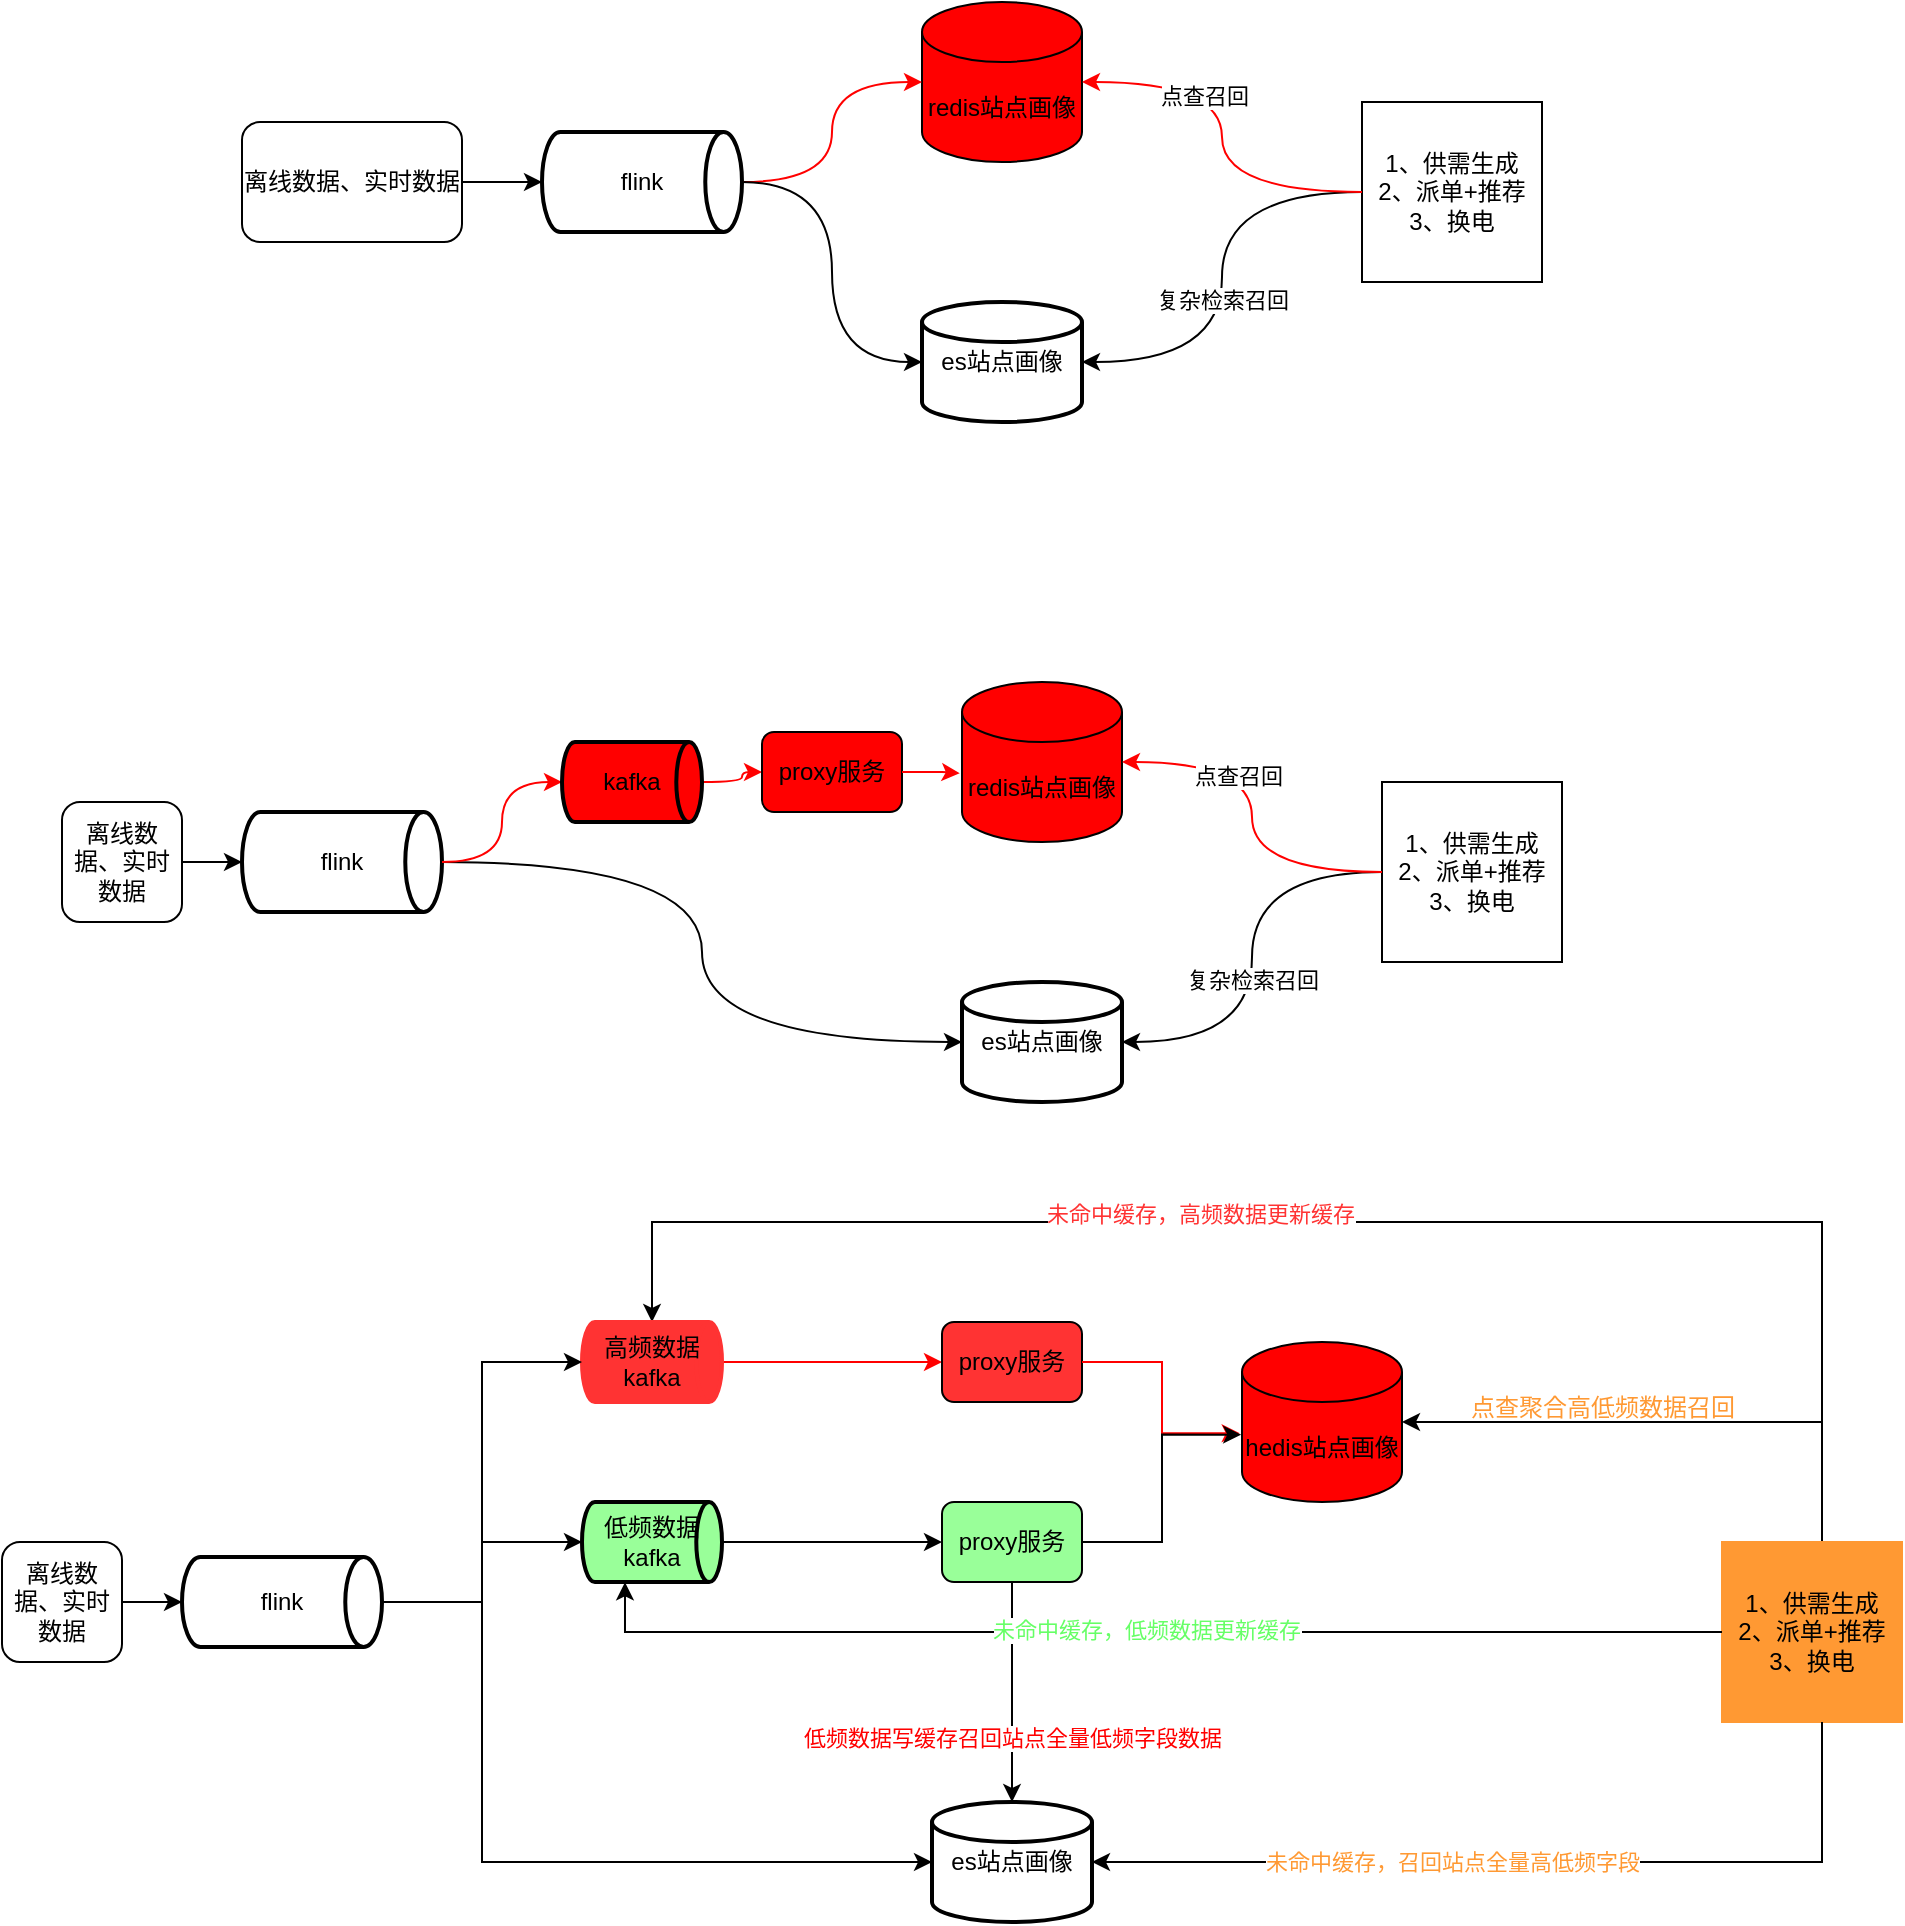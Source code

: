 <mxfile version="23.1.1" type="github">
  <diagram name="Page-1" id="S1rUACISWY6sOPMUhKgR">
    <mxGraphModel dx="1488" dy="817" grid="1" gridSize="10" guides="1" tooltips="1" connect="1" arrows="1" fold="1" page="1" pageScale="1" pageWidth="850" pageHeight="1100" math="0" shadow="0">
      <root>
        <mxCell id="0" />
        <mxCell id="1" parent="0" />
        <mxCell id="gFvDrg3oWhb2z8PfJJtu-1" value="离线数据、实时数据" style="rounded=1;whiteSpace=wrap;html=1;" parent="1" vertex="1">
          <mxGeometry x="130" y="90" width="110" height="60" as="geometry" />
        </mxCell>
        <mxCell id="gFvDrg3oWhb2z8PfJJtu-2" value="redis站点画像" style="shape=cylinder3;whiteSpace=wrap;html=1;boundedLbl=1;backgroundOutline=1;size=15;fillColor=#FF0000;" parent="1" vertex="1">
          <mxGeometry x="470" y="30" width="80" height="80" as="geometry" />
        </mxCell>
        <mxCell id="gFvDrg3oWhb2z8PfJJtu-6" value="flink" style="strokeWidth=2;html=1;shape=mxgraph.flowchart.direct_data;whiteSpace=wrap;" parent="1" vertex="1">
          <mxGeometry x="280" y="95" width="100" height="50" as="geometry" />
        </mxCell>
        <mxCell id="gFvDrg3oWhb2z8PfJJtu-7" value="es站点画像" style="strokeWidth=2;html=1;shape=mxgraph.flowchart.database;whiteSpace=wrap;" parent="1" vertex="1">
          <mxGeometry x="470" y="180" width="80" height="60" as="geometry" />
        </mxCell>
        <mxCell id="gFvDrg3oWhb2z8PfJJtu-8" style="edgeStyle=orthogonalEdgeStyle;rounded=0;orthogonalLoop=1;jettySize=auto;html=1;entryX=0;entryY=0.5;entryDx=0;entryDy=0;entryPerimeter=0;" parent="1" source="gFvDrg3oWhb2z8PfJJtu-1" target="gFvDrg3oWhb2z8PfJJtu-6" edge="1">
          <mxGeometry relative="1" as="geometry" />
        </mxCell>
        <mxCell id="gFvDrg3oWhb2z8PfJJtu-9" style="edgeStyle=orthogonalEdgeStyle;rounded=0;orthogonalLoop=1;jettySize=auto;html=1;entryX=0;entryY=0.5;entryDx=0;entryDy=0;entryPerimeter=0;curved=1;strokeColor=#FF0000;" parent="1" source="gFvDrg3oWhb2z8PfJJtu-6" target="gFvDrg3oWhb2z8PfJJtu-2" edge="1">
          <mxGeometry relative="1" as="geometry" />
        </mxCell>
        <mxCell id="gFvDrg3oWhb2z8PfJJtu-10" style="edgeStyle=orthogonalEdgeStyle;rounded=0;orthogonalLoop=1;jettySize=auto;html=1;entryX=0;entryY=0.5;entryDx=0;entryDy=0;entryPerimeter=0;curved=1;" parent="1" source="gFvDrg3oWhb2z8PfJJtu-6" target="gFvDrg3oWhb2z8PfJJtu-7" edge="1">
          <mxGeometry relative="1" as="geometry" />
        </mxCell>
        <mxCell id="sL05nYkXovJ7XhGZHYJO-1" value="1、供需生成&lt;br&gt;2、派单+推荐&lt;br&gt;3、换电" style="whiteSpace=wrap;html=1;aspect=fixed;" parent="1" vertex="1">
          <mxGeometry x="690" y="80" width="90" height="90" as="geometry" />
        </mxCell>
        <mxCell id="sL05nYkXovJ7XhGZHYJO-3" style="edgeStyle=orthogonalEdgeStyle;rounded=0;orthogonalLoop=1;jettySize=auto;html=1;entryX=1;entryY=0.5;entryDx=0;entryDy=0;entryPerimeter=0;curved=1;" parent="1" source="sL05nYkXovJ7XhGZHYJO-1" target="gFvDrg3oWhb2z8PfJJtu-7" edge="1">
          <mxGeometry relative="1" as="geometry" />
        </mxCell>
        <mxCell id="sL05nYkXovJ7XhGZHYJO-6" value="复杂检索召回" style="edgeLabel;html=1;align=center;verticalAlign=middle;resizable=0;points=[];" parent="sL05nYkXovJ7XhGZHYJO-3" vertex="1" connectable="0">
          <mxGeometry x="0.102" relative="1" as="geometry">
            <mxPoint as="offset" />
          </mxGeometry>
        </mxCell>
        <mxCell id="sL05nYkXovJ7XhGZHYJO-4" style="edgeStyle=orthogonalEdgeStyle;rounded=0;orthogonalLoop=1;jettySize=auto;html=1;entryX=1;entryY=0.5;entryDx=0;entryDy=0;entryPerimeter=0;curved=1;strokeColor=#FF0000;" parent="1" source="sL05nYkXovJ7XhGZHYJO-1" target="gFvDrg3oWhb2z8PfJJtu-2" edge="1">
          <mxGeometry relative="1" as="geometry" />
        </mxCell>
        <mxCell id="sL05nYkXovJ7XhGZHYJO-5" value="点查召回" style="edgeLabel;html=1;align=center;verticalAlign=middle;resizable=0;points=[];" parent="sL05nYkXovJ7XhGZHYJO-4" vertex="1" connectable="0">
          <mxGeometry x="0.379" y="7" relative="1" as="geometry">
            <mxPoint as="offset" />
          </mxGeometry>
        </mxCell>
        <mxCell id="sL05nYkXovJ7XhGZHYJO-7" value="离线数据、实时数据" style="rounded=1;whiteSpace=wrap;html=1;" parent="1" vertex="1">
          <mxGeometry x="40" y="430" width="60" height="60" as="geometry" />
        </mxCell>
        <mxCell id="sL05nYkXovJ7XhGZHYJO-8" value="redis站点画像" style="shape=cylinder3;whiteSpace=wrap;html=1;boundedLbl=1;backgroundOutline=1;size=15;fillColor=#FF0000;" parent="1" vertex="1">
          <mxGeometry x="490" y="370" width="80" height="80" as="geometry" />
        </mxCell>
        <mxCell id="sL05nYkXovJ7XhGZHYJO-29" style="edgeStyle=orthogonalEdgeStyle;rounded=0;orthogonalLoop=1;jettySize=auto;html=1;entryX=0;entryY=0.5;entryDx=0;entryDy=0;curved=1;strokeColor=#FF0000;" parent="1" source="LELnqXxCutg6XEGlt6p9-1" target="sL05nYkXovJ7XhGZHYJO-28" edge="1">
          <mxGeometry relative="1" as="geometry" />
        </mxCell>
        <mxCell id="sL05nYkXovJ7XhGZHYJO-9" value="flink" style="strokeWidth=2;html=1;shape=mxgraph.flowchart.direct_data;whiteSpace=wrap;" parent="1" vertex="1">
          <mxGeometry x="130" y="435" width="100" height="50" as="geometry" />
        </mxCell>
        <mxCell id="sL05nYkXovJ7XhGZHYJO-10" value="es站点画像" style="strokeWidth=2;html=1;shape=mxgraph.flowchart.database;whiteSpace=wrap;" parent="1" vertex="1">
          <mxGeometry x="490" y="520" width="80" height="60" as="geometry" />
        </mxCell>
        <mxCell id="sL05nYkXovJ7XhGZHYJO-11" style="edgeStyle=orthogonalEdgeStyle;rounded=0;orthogonalLoop=1;jettySize=auto;html=1;entryX=0;entryY=0.5;entryDx=0;entryDy=0;entryPerimeter=0;" parent="1" source="sL05nYkXovJ7XhGZHYJO-7" target="sL05nYkXovJ7XhGZHYJO-9" edge="1">
          <mxGeometry relative="1" as="geometry" />
        </mxCell>
        <mxCell id="sL05nYkXovJ7XhGZHYJO-13" style="edgeStyle=orthogonalEdgeStyle;rounded=0;orthogonalLoop=1;jettySize=auto;html=1;entryX=0;entryY=0.5;entryDx=0;entryDy=0;entryPerimeter=0;curved=1;" parent="1" source="sL05nYkXovJ7XhGZHYJO-9" target="sL05nYkXovJ7XhGZHYJO-10" edge="1">
          <mxGeometry relative="1" as="geometry" />
        </mxCell>
        <mxCell id="sL05nYkXovJ7XhGZHYJO-14" value="1、供需生成&lt;br&gt;2、派单+推荐&lt;br&gt;3、换电" style="whiteSpace=wrap;html=1;aspect=fixed;" parent="1" vertex="1">
          <mxGeometry x="700" y="420" width="90" height="90" as="geometry" />
        </mxCell>
        <mxCell id="sL05nYkXovJ7XhGZHYJO-15" style="edgeStyle=orthogonalEdgeStyle;rounded=0;orthogonalLoop=1;jettySize=auto;html=1;entryX=1;entryY=0.5;entryDx=0;entryDy=0;entryPerimeter=0;curved=1;" parent="1" source="sL05nYkXovJ7XhGZHYJO-14" target="sL05nYkXovJ7XhGZHYJO-10" edge="1">
          <mxGeometry relative="1" as="geometry" />
        </mxCell>
        <mxCell id="sL05nYkXovJ7XhGZHYJO-16" value="复杂检索召回" style="edgeLabel;html=1;align=center;verticalAlign=middle;resizable=0;points=[];" parent="sL05nYkXovJ7XhGZHYJO-15" vertex="1" connectable="0">
          <mxGeometry x="0.102" relative="1" as="geometry">
            <mxPoint as="offset" />
          </mxGeometry>
        </mxCell>
        <mxCell id="sL05nYkXovJ7XhGZHYJO-17" style="edgeStyle=orthogonalEdgeStyle;rounded=0;orthogonalLoop=1;jettySize=auto;html=1;entryX=1;entryY=0.5;entryDx=0;entryDy=0;entryPerimeter=0;curved=1;strokeColor=#FF0000;" parent="1" source="sL05nYkXovJ7XhGZHYJO-14" target="sL05nYkXovJ7XhGZHYJO-8" edge="1">
          <mxGeometry relative="1" as="geometry" />
        </mxCell>
        <mxCell id="sL05nYkXovJ7XhGZHYJO-18" value="点查召回" style="edgeLabel;html=1;align=center;verticalAlign=middle;resizable=0;points=[];" parent="sL05nYkXovJ7XhGZHYJO-17" vertex="1" connectable="0">
          <mxGeometry x="0.379" y="7" relative="1" as="geometry">
            <mxPoint as="offset" />
          </mxGeometry>
        </mxCell>
        <mxCell id="sL05nYkXovJ7XhGZHYJO-28" value="proxy服务" style="rounded=1;whiteSpace=wrap;html=1;fillColor=#FF0000;" parent="1" vertex="1">
          <mxGeometry x="390" y="395" width="70" height="40" as="geometry" />
        </mxCell>
        <mxCell id="sL05nYkXovJ7XhGZHYJO-31" style="edgeStyle=orthogonalEdgeStyle;rounded=0;orthogonalLoop=1;jettySize=auto;html=1;entryX=-0.014;entryY=0.57;entryDx=0;entryDy=0;entryPerimeter=0;strokeColor=#FF0000;" parent="1" source="sL05nYkXovJ7XhGZHYJO-28" target="sL05nYkXovJ7XhGZHYJO-8" edge="1">
          <mxGeometry relative="1" as="geometry" />
        </mxCell>
        <mxCell id="LELnqXxCutg6XEGlt6p9-2" value="" style="edgeStyle=orthogonalEdgeStyle;rounded=0;orthogonalLoop=1;jettySize=auto;html=1;entryX=0;entryY=0.5;entryDx=0;entryDy=0;curved=1;strokeColor=#FF0000;" parent="1" source="sL05nYkXovJ7XhGZHYJO-9" target="LELnqXxCutg6XEGlt6p9-1" edge="1">
          <mxGeometry relative="1" as="geometry">
            <mxPoint x="230" y="460" as="sourcePoint" />
            <mxPoint x="360" y="415" as="targetPoint" />
          </mxGeometry>
        </mxCell>
        <mxCell id="LELnqXxCutg6XEGlt6p9-1" value="kafka" style="strokeWidth=2;html=1;shape=mxgraph.flowchart.direct_data;whiteSpace=wrap;fillColor=#FF0000;" parent="1" vertex="1">
          <mxGeometry x="290" y="400" width="70" height="40" as="geometry" />
        </mxCell>
        <mxCell id="JjKUXy3HaD7UEp5rCnlF-1" value="离线数据、实时数据" style="rounded=1;whiteSpace=wrap;html=1;" parent="1" vertex="1">
          <mxGeometry x="10" y="800" width="60" height="60" as="geometry" />
        </mxCell>
        <mxCell id="JjKUXy3HaD7UEp5rCnlF-2" value="hedis站点画像" style="shape=cylinder3;whiteSpace=wrap;html=1;boundedLbl=1;backgroundOutline=1;size=15;fillColor=#FF0000;" parent="1" vertex="1">
          <mxGeometry x="630" y="700" width="80" height="80" as="geometry" />
        </mxCell>
        <mxCell id="JjKUXy3HaD7UEp5rCnlF-3" style="edgeStyle=orthogonalEdgeStyle;rounded=0;orthogonalLoop=1;jettySize=auto;html=1;entryX=0;entryY=0.5;entryDx=0;entryDy=0;curved=1;strokeColor=#FF0000;" parent="1" source="JjKUXy3HaD7UEp5rCnlF-16" target="JjKUXy3HaD7UEp5rCnlF-13" edge="1">
          <mxGeometry relative="1" as="geometry" />
        </mxCell>
        <mxCell id="JjKUXy3HaD7UEp5rCnlF-4" value="flink" style="strokeWidth=2;html=1;shape=mxgraph.flowchart.direct_data;whiteSpace=wrap;" parent="1" vertex="1">
          <mxGeometry x="100" y="807.5" width="100" height="45" as="geometry" />
        </mxCell>
        <mxCell id="JjKUXy3HaD7UEp5rCnlF-5" value="es站点画像" style="strokeWidth=2;html=1;shape=mxgraph.flowchart.database;whiteSpace=wrap;" parent="1" vertex="1">
          <mxGeometry x="475" y="930" width="80" height="60" as="geometry" />
        </mxCell>
        <mxCell id="JjKUXy3HaD7UEp5rCnlF-6" style="edgeStyle=orthogonalEdgeStyle;rounded=0;orthogonalLoop=1;jettySize=auto;html=1;entryX=0;entryY=0.5;entryDx=0;entryDy=0;entryPerimeter=0;" parent="1" source="JjKUXy3HaD7UEp5rCnlF-1" target="JjKUXy3HaD7UEp5rCnlF-4" edge="1">
          <mxGeometry relative="1" as="geometry" />
        </mxCell>
        <mxCell id="jUp1MN6hgcdxJVd2CNAe-13" style="edgeStyle=orthogonalEdgeStyle;rounded=0;orthogonalLoop=1;jettySize=auto;html=1;entryX=0.5;entryY=0;entryDx=0;entryDy=0;entryPerimeter=0;" parent="1" source="JjKUXy3HaD7UEp5rCnlF-8" target="JjKUXy3HaD7UEp5rCnlF-16" edge="1">
          <mxGeometry relative="1" as="geometry">
            <Array as="points">
              <mxPoint x="920" y="640" />
              <mxPoint x="335" y="640" />
            </Array>
          </mxGeometry>
        </mxCell>
        <mxCell id="t0VUrO4ShJZMhkDMtAg_-2" value="&lt;font color=&quot;#ff3333&quot;&gt;未命中缓存，高频数据更新缓存&lt;/font&gt;" style="edgeLabel;html=1;align=center;verticalAlign=middle;resizable=0;points=[];" parent="jUp1MN6hgcdxJVd2CNAe-13" vertex="1" connectable="0">
          <mxGeometry x="0.185" y="-4" relative="1" as="geometry">
            <mxPoint as="offset" />
          </mxGeometry>
        </mxCell>
        <mxCell id="jUp1MN6hgcdxJVd2CNAe-22" style="edgeStyle=orthogonalEdgeStyle;rounded=0;orthogonalLoop=1;jettySize=auto;html=1;entryX=1;entryY=0.5;entryDx=0;entryDy=0;entryPerimeter=0;" parent="1" source="JjKUXy3HaD7UEp5rCnlF-8" target="JjKUXy3HaD7UEp5rCnlF-2" edge="1">
          <mxGeometry relative="1" as="geometry">
            <Array as="points">
              <mxPoint x="920" y="740" />
            </Array>
          </mxGeometry>
        </mxCell>
        <mxCell id="JjKUXy3HaD7UEp5rCnlF-8" value="1、供需生成&lt;br&gt;2、派单+推荐&lt;br&gt;3、换电" style="whiteSpace=wrap;html=1;aspect=fixed;strokeColor=#FF9933;fillColor=#FF9933;" parent="1" vertex="1">
          <mxGeometry x="870" y="800" width="90" height="90" as="geometry" />
        </mxCell>
        <mxCell id="JjKUXy3HaD7UEp5rCnlF-13" value="proxy服务" style="rounded=1;whiteSpace=wrap;html=1;fillColor=#FF3333;" parent="1" vertex="1">
          <mxGeometry x="480" y="690" width="70" height="40" as="geometry" />
        </mxCell>
        <mxCell id="JjKUXy3HaD7UEp5rCnlF-14" style="edgeStyle=orthogonalEdgeStyle;rounded=0;orthogonalLoop=1;jettySize=auto;html=1;entryX=-0.014;entryY=0.57;entryDx=0;entryDy=0;entryPerimeter=0;strokeColor=#FF0000;" parent="1" source="JjKUXy3HaD7UEp5rCnlF-13" target="JjKUXy3HaD7UEp5rCnlF-2" edge="1">
          <mxGeometry relative="1" as="geometry" />
        </mxCell>
        <mxCell id="JjKUXy3HaD7UEp5rCnlF-16" value="高频数据kafka" style="strokeWidth=2;html=1;shape=mxgraph.flowchart.direct_data;whiteSpace=wrap;fillColor=#FF3333;strokeColor=#FF3333;" parent="1" vertex="1">
          <mxGeometry x="300" y="690" width="70" height="40" as="geometry" />
        </mxCell>
        <mxCell id="jUp1MN6hgcdxJVd2CNAe-2" style="edgeStyle=orthogonalEdgeStyle;rounded=0;orthogonalLoop=1;jettySize=auto;html=1;entryX=0;entryY=0.5;entryDx=0;entryDy=0;entryPerimeter=0;" parent="1" source="JjKUXy3HaD7UEp5rCnlF-4" target="JjKUXy3HaD7UEp5rCnlF-5" edge="1">
          <mxGeometry relative="1" as="geometry">
            <Array as="points">
              <mxPoint x="250" y="830" />
              <mxPoint x="250" y="960" />
            </Array>
          </mxGeometry>
        </mxCell>
        <mxCell id="jUp1MN6hgcdxJVd2CNAe-4" style="edgeStyle=orthogonalEdgeStyle;rounded=0;orthogonalLoop=1;jettySize=auto;html=1;entryX=0;entryY=0.5;entryDx=0;entryDy=0;entryPerimeter=0;" parent="1" source="JjKUXy3HaD7UEp5rCnlF-4" target="JjKUXy3HaD7UEp5rCnlF-16" edge="1">
          <mxGeometry relative="1" as="geometry" />
        </mxCell>
        <mxCell id="jUp1MN6hgcdxJVd2CNAe-8" style="edgeStyle=orthogonalEdgeStyle;rounded=0;orthogonalLoop=1;jettySize=auto;html=1;entryX=0;entryY=0.5;entryDx=0;entryDy=0;" parent="1" source="jUp1MN6hgcdxJVd2CNAe-5" target="jUp1MN6hgcdxJVd2CNAe-7" edge="1">
          <mxGeometry relative="1" as="geometry" />
        </mxCell>
        <mxCell id="jUp1MN6hgcdxJVd2CNAe-5" value="低频数据kafka" style="strokeWidth=2;html=1;shape=mxgraph.flowchart.direct_data;whiteSpace=wrap;fillColor=#99FF99;" parent="1" vertex="1">
          <mxGeometry x="300" y="780" width="70" height="40" as="geometry" />
        </mxCell>
        <mxCell id="jUp1MN6hgcdxJVd2CNAe-6" style="edgeStyle=orthogonalEdgeStyle;rounded=0;orthogonalLoop=1;jettySize=auto;html=1;entryX=0;entryY=0.5;entryDx=0;entryDy=0;entryPerimeter=0;" parent="1" source="JjKUXy3HaD7UEp5rCnlF-4" target="jUp1MN6hgcdxJVd2CNAe-5" edge="1">
          <mxGeometry relative="1" as="geometry" />
        </mxCell>
        <mxCell id="jUp1MN6hgcdxJVd2CNAe-11" style="edgeStyle=orthogonalEdgeStyle;rounded=0;orthogonalLoop=1;jettySize=auto;html=1;curved=1;" parent="1" source="jUp1MN6hgcdxJVd2CNAe-7" target="JjKUXy3HaD7UEp5rCnlF-5" edge="1">
          <mxGeometry relative="1" as="geometry" />
        </mxCell>
        <mxCell id="mHxhmtTHbz5m5pkZyqsU-1" value="&lt;font color=&quot;#ff0000&quot;&gt;低频数据写缓存召回站点全量低频字段数据&lt;/font&gt;" style="edgeLabel;html=1;align=center;verticalAlign=middle;resizable=0;points=[];" vertex="1" connectable="0" parent="jUp1MN6hgcdxJVd2CNAe-11">
          <mxGeometry x="0.422" relative="1" as="geometry">
            <mxPoint as="offset" />
          </mxGeometry>
        </mxCell>
        <mxCell id="jUp1MN6hgcdxJVd2CNAe-7" value="proxy服务" style="rounded=1;whiteSpace=wrap;html=1;fillColor=#99FF99;" parent="1" vertex="1">
          <mxGeometry x="480" y="780" width="70" height="40" as="geometry" />
        </mxCell>
        <mxCell id="jUp1MN6hgcdxJVd2CNAe-10" style="edgeStyle=orthogonalEdgeStyle;rounded=0;orthogonalLoop=1;jettySize=auto;html=1;entryX=-0.005;entryY=0.579;entryDx=0;entryDy=0;entryPerimeter=0;" parent="1" source="jUp1MN6hgcdxJVd2CNAe-7" target="JjKUXy3HaD7UEp5rCnlF-2" edge="1">
          <mxGeometry relative="1" as="geometry" />
        </mxCell>
        <mxCell id="jUp1MN6hgcdxJVd2CNAe-19" style="edgeStyle=orthogonalEdgeStyle;rounded=0;orthogonalLoop=1;jettySize=auto;html=1;entryX=0.307;entryY=1.004;entryDx=0;entryDy=0;entryPerimeter=0;" parent="1" source="JjKUXy3HaD7UEp5rCnlF-8" target="jUp1MN6hgcdxJVd2CNAe-5" edge="1">
          <mxGeometry relative="1" as="geometry" />
        </mxCell>
        <mxCell id="t0VUrO4ShJZMhkDMtAg_-4" value="&lt;font color=&quot;#66ff66&quot;&gt;未命中缓存，低频数据更新缓存&lt;/font&gt;" style="edgeLabel;html=1;align=center;verticalAlign=middle;resizable=0;points=[];" parent="jUp1MN6hgcdxJVd2CNAe-19" vertex="1" connectable="0">
          <mxGeometry x="0.005" y="-1" relative="1" as="geometry">
            <mxPoint as="offset" />
          </mxGeometry>
        </mxCell>
        <mxCell id="jUp1MN6hgcdxJVd2CNAe-21" style="edgeStyle=orthogonalEdgeStyle;rounded=0;orthogonalLoop=1;jettySize=auto;html=1;entryX=1;entryY=0.5;entryDx=0;entryDy=0;entryPerimeter=0;" parent="1" target="JjKUXy3HaD7UEp5rCnlF-5" edge="1">
          <mxGeometry relative="1" as="geometry">
            <mxPoint x="920" y="890" as="sourcePoint" />
            <mxPoint x="620" y="960" as="targetPoint" />
            <Array as="points">
              <mxPoint x="920" y="960" />
            </Array>
          </mxGeometry>
        </mxCell>
        <mxCell id="t0VUrO4ShJZMhkDMtAg_-5" value="&lt;font color=&quot;#ff9933&quot;&gt;未命中缓存，召回站点全量高低频字段&lt;/font&gt;" style="edgeLabel;html=1;align=center;verticalAlign=middle;resizable=0;points=[];" parent="jUp1MN6hgcdxJVd2CNAe-21" vertex="1" connectable="0">
          <mxGeometry x="-0.025" y="-1" relative="1" as="geometry">
            <mxPoint x="-43" y="1" as="offset" />
          </mxGeometry>
        </mxCell>
        <mxCell id="t0VUrO4ShJZMhkDMtAg_-1" value="&lt;font color=&quot;#ff9933&quot;&gt;点查聚合高低频数据召回&lt;/font&gt;" style="text;html=1;align=center;verticalAlign=middle;resizable=0;points=[];autosize=1;strokeColor=none;fillColor=none;" parent="1" vertex="1">
          <mxGeometry x="730" y="718" width="160" height="30" as="geometry" />
        </mxCell>
      </root>
    </mxGraphModel>
  </diagram>
</mxfile>
